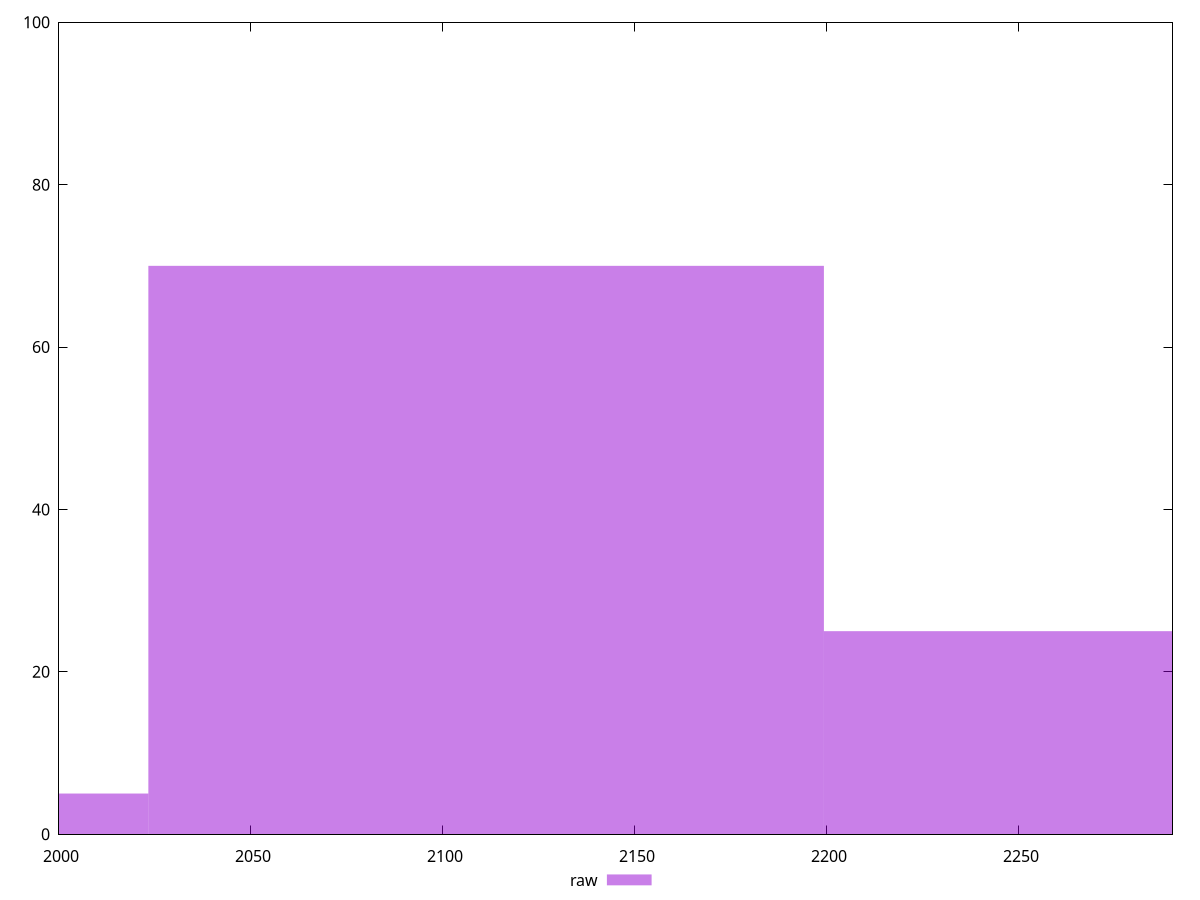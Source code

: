 reset

$raw <<EOF
2287.1801088899183 25
2111.2431774368474 70
1935.306245983777 5
EOF

set key outside below
set boxwidth 175.93693145307063
set xrange [2000:2290]
set yrange [0:100]
set trange [0:100]
set style fill transparent solid 0.5 noborder
set terminal svg size 640, 490 enhanced background rgb 'white'
set output "report_00018_2021-02-10T15-25-16.877Z/unused-javascript/samples/pages+cached+noadtech/raw/histogram.svg"

plot $raw title "raw" with boxes

reset
